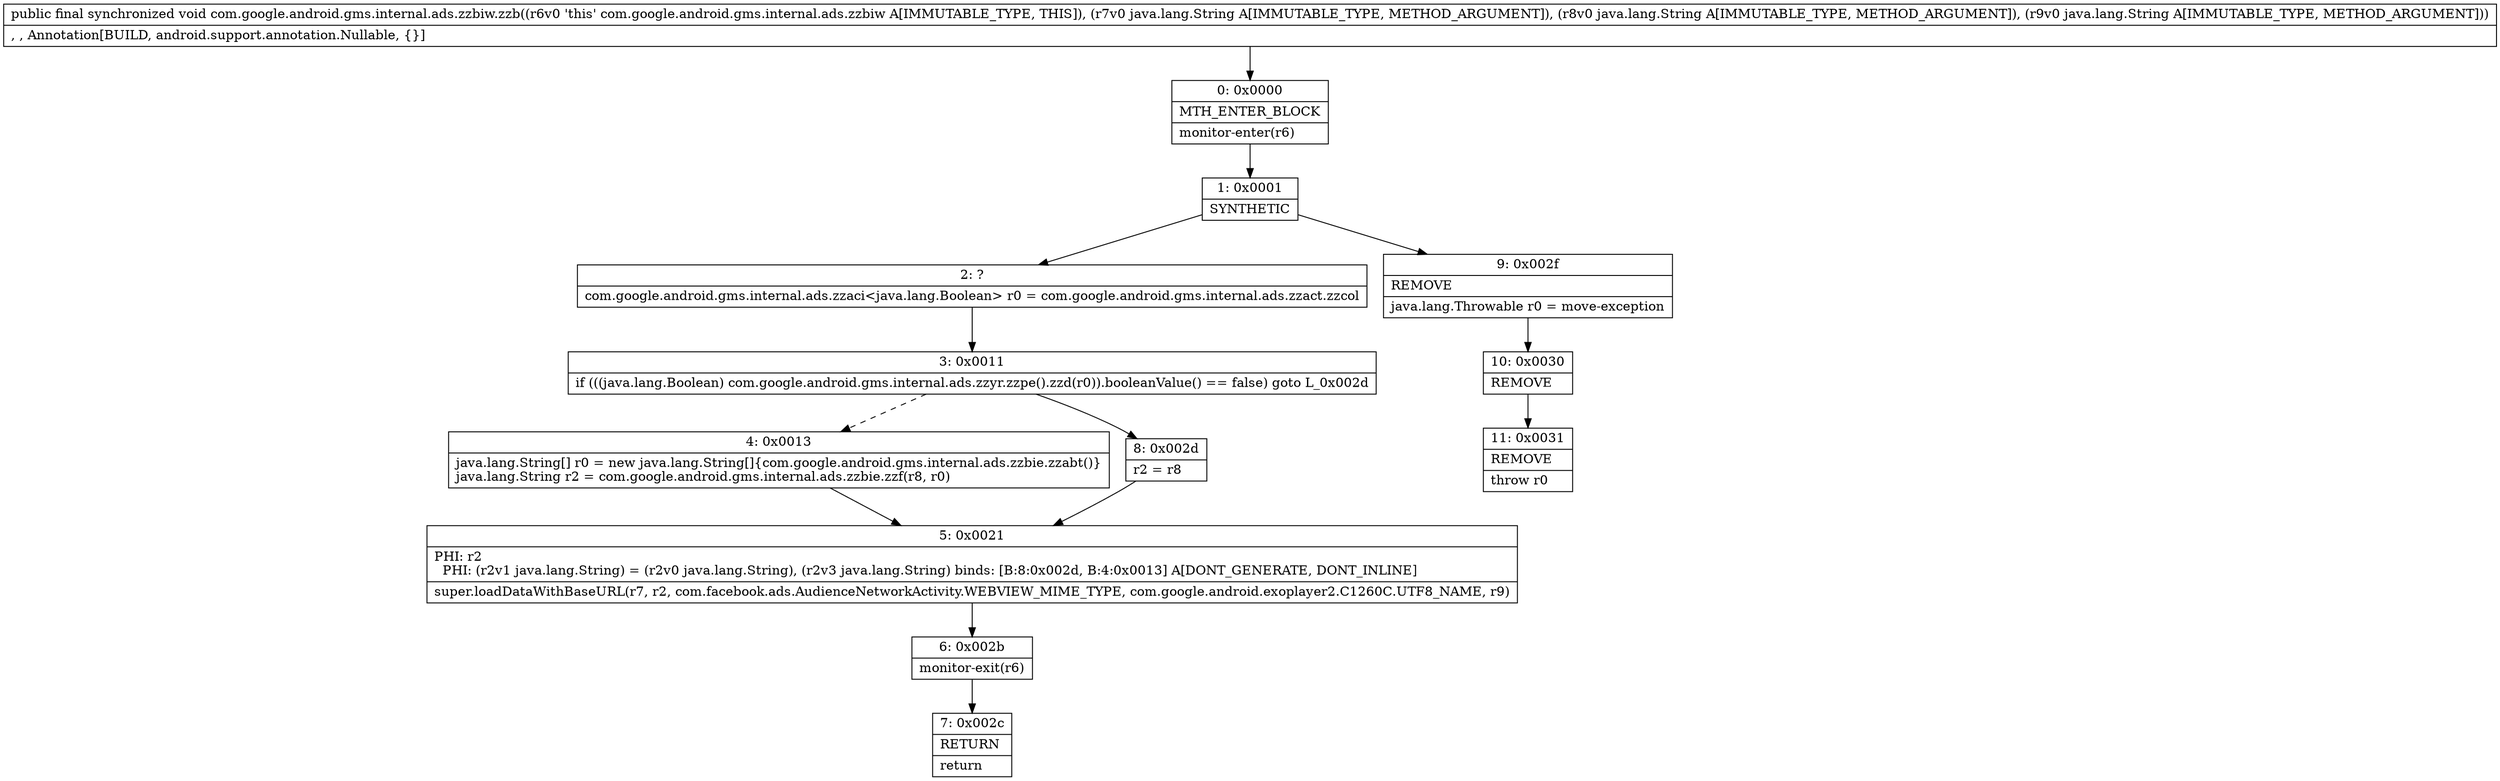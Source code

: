 digraph "CFG forcom.google.android.gms.internal.ads.zzbiw.zzb(Ljava\/lang\/String;Ljava\/lang\/String;Ljava\/lang\/String;)V" {
Node_0 [shape=record,label="{0\:\ 0x0000|MTH_ENTER_BLOCK\l|monitor\-enter(r6)\l}"];
Node_1 [shape=record,label="{1\:\ 0x0001|SYNTHETIC\l}"];
Node_2 [shape=record,label="{2\:\ ?|com.google.android.gms.internal.ads.zzaci\<java.lang.Boolean\> r0 = com.google.android.gms.internal.ads.zzact.zzcol\l}"];
Node_3 [shape=record,label="{3\:\ 0x0011|if (((java.lang.Boolean) com.google.android.gms.internal.ads.zzyr.zzpe().zzd(r0)).booleanValue() == false) goto L_0x002d\l}"];
Node_4 [shape=record,label="{4\:\ 0x0013|java.lang.String[] r0 = new java.lang.String[]\{com.google.android.gms.internal.ads.zzbie.zzabt()\}\ljava.lang.String r2 = com.google.android.gms.internal.ads.zzbie.zzf(r8, r0)\l}"];
Node_5 [shape=record,label="{5\:\ 0x0021|PHI: r2 \l  PHI: (r2v1 java.lang.String) = (r2v0 java.lang.String), (r2v3 java.lang.String) binds: [B:8:0x002d, B:4:0x0013] A[DONT_GENERATE, DONT_INLINE]\l|super.loadDataWithBaseURL(r7, r2, com.facebook.ads.AudienceNetworkActivity.WEBVIEW_MIME_TYPE, com.google.android.exoplayer2.C1260C.UTF8_NAME, r9)\l}"];
Node_6 [shape=record,label="{6\:\ 0x002b|monitor\-exit(r6)\l}"];
Node_7 [shape=record,label="{7\:\ 0x002c|RETURN\l|return\l}"];
Node_8 [shape=record,label="{8\:\ 0x002d|r2 = r8\l}"];
Node_9 [shape=record,label="{9\:\ 0x002f|REMOVE\l|java.lang.Throwable r0 = move\-exception\l}"];
Node_10 [shape=record,label="{10\:\ 0x0030|REMOVE\l}"];
Node_11 [shape=record,label="{11\:\ 0x0031|REMOVE\l|throw r0\l}"];
MethodNode[shape=record,label="{public final synchronized void com.google.android.gms.internal.ads.zzbiw.zzb((r6v0 'this' com.google.android.gms.internal.ads.zzbiw A[IMMUTABLE_TYPE, THIS]), (r7v0 java.lang.String A[IMMUTABLE_TYPE, METHOD_ARGUMENT]), (r8v0 java.lang.String A[IMMUTABLE_TYPE, METHOD_ARGUMENT]), (r9v0 java.lang.String A[IMMUTABLE_TYPE, METHOD_ARGUMENT]))  | , , Annotation[BUILD, android.support.annotation.Nullable, \{\}]\l}"];
MethodNode -> Node_0;
Node_0 -> Node_1;
Node_1 -> Node_2;
Node_1 -> Node_9;
Node_2 -> Node_3;
Node_3 -> Node_4[style=dashed];
Node_3 -> Node_8;
Node_4 -> Node_5;
Node_5 -> Node_6;
Node_6 -> Node_7;
Node_8 -> Node_5;
Node_9 -> Node_10;
Node_10 -> Node_11;
}

